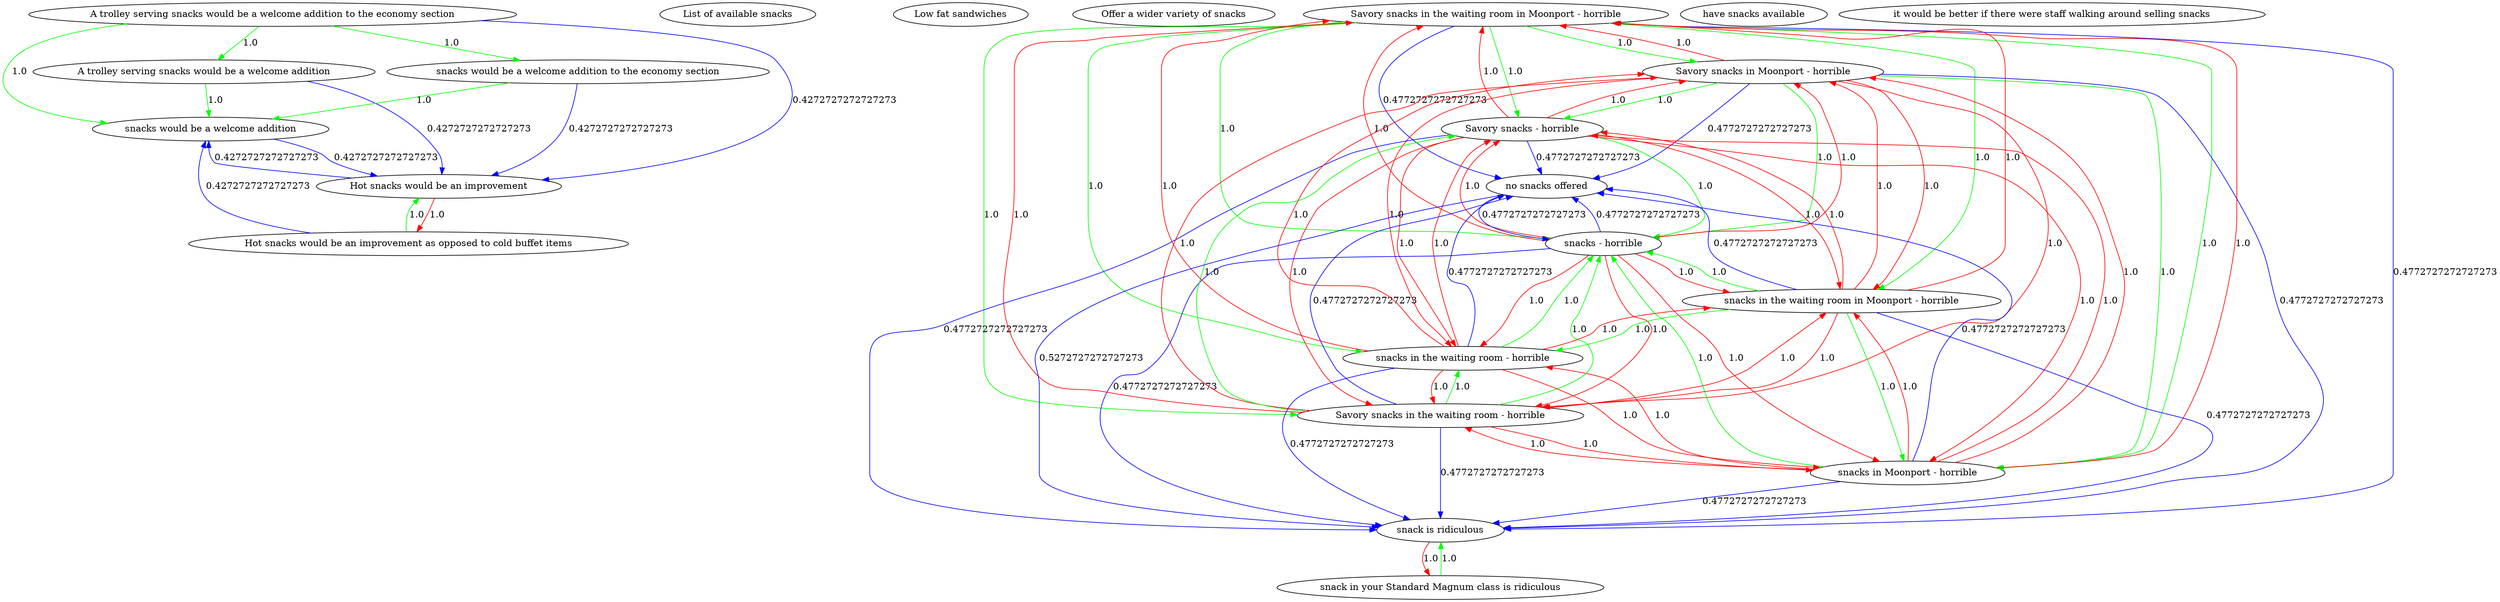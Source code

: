 digraph rawGraph {
"A trolley serving snacks would be a welcome addition to the economy section";"A trolley serving snacks would be a welcome addition";"snacks would be a welcome addition";"snacks would be a welcome addition to the economy section";"Hot snacks would be an improvement as opposed to cold buffet items";"Hot snacks would be an improvement";"List of available snacks";"Low fat sandwiches";"Offer a wider variety of snacks";"Savory snacks in the waiting room in Moonport - horrible";"Savory snacks in Moonport - horrible";"Savory snacks - horrible";"snacks - horrible";"snacks in Moonport - horrible";"Savory snacks in the waiting room - horrible";"snacks in the waiting room - horrible";"snacks in the waiting room in Moonport - horrible";"have snacks available";"it would be better if there were staff walking around selling snacks";"no snacks offered";"snack in your Standard Magnum class is ridiculous";"snack is ridiculous";"A trolley serving snacks would be a welcome addition to the economy section" -> "A trolley serving snacks would be a welcome addition" [label=1.0] [color=green]
"A trolley serving snacks would be a welcome addition" -> "snacks would be a welcome addition" [label=1.0] [color=green]
"A trolley serving snacks would be a welcome addition to the economy section" -> "snacks would be a welcome addition to the economy section" [label=1.0] [color=green]
"snacks would be a welcome addition to the economy section" -> "snacks would be a welcome addition" [label=1.0] [color=green]
"A trolley serving snacks would be a welcome addition to the economy section" -> "snacks would be a welcome addition" [label=1.0] [color=green]
"Hot snacks would be an improvement as opposed to cold buffet items" -> "Hot snacks would be an improvement" [label=1.0] [color=green]
"Hot snacks would be an improvement" -> "Hot snacks would be an improvement as opposed to cold buffet items" [label=1.0] [color=red]
"Hot snacks would be an improvement" -> "snacks would be a welcome addition" [label=0.4272727272727273] [color=blue]
"snacks would be a welcome addition" -> "Hot snacks would be an improvement" [label=0.4272727272727273] [color=blue]
"A trolley serving snacks would be a welcome addition to the economy section" -> "Hot snacks would be an improvement" [label=0.4272727272727273] [color=blue]
"A trolley serving snacks would be a welcome addition" -> "Hot snacks would be an improvement" [label=0.4272727272727273] [color=blue]
"Hot snacks would be an improvement as opposed to cold buffet items" -> "snacks would be a welcome addition" [label=0.4272727272727273] [color=blue]
"Savory snacks in the waiting room in Moonport - horrible" -> "Savory snacks in Moonport - horrible" [label=1.0] [color=green]
"Savory snacks in Moonport - horrible" -> "Savory snacks - horrible" [label=1.0] [color=green]
"Savory snacks - horrible" -> "snacks - horrible" [label=1.0] [color=green]
"Savory snacks in Moonport - horrible" -> "snacks in Moonport - horrible" [label=1.0] [color=green]
"snacks in Moonport - horrible" -> "snacks - horrible" [label=1.0] [color=green]
"Savory snacks in the waiting room in Moonport - horrible" -> "Savory snacks in the waiting room - horrible" [label=1.0] [color=green]
"Savory snacks in the waiting room - horrible" -> "Savory snacks - horrible" [label=1.0] [color=green]
"Savory snacks in the waiting room - horrible" -> "snacks in the waiting room - horrible" [label=1.0] [color=green]
"snacks in the waiting room - horrible" -> "snacks - horrible" [label=1.0] [color=green]
"Savory snacks in the waiting room in Moonport - horrible" -> "snacks in the waiting room in Moonport - horrible" [label=1.0] [color=green]
"snacks in the waiting room in Moonport - horrible" -> "snacks in Moonport - horrible" [label=1.0] [color=green]
"snacks in the waiting room in Moonport - horrible" -> "snacks in the waiting room - horrible" [label=1.0] [color=green]
"Savory snacks in the waiting room in Moonport - horrible" -> "snacks in the waiting room - horrible" [label=1.0] [color=green]
"Savory snacks in the waiting room in Moonport - horrible" -> "Savory snacks - horrible" [label=1.0] [color=green]
"Savory snacks in the waiting room in Moonport - horrible" -> "snacks in Moonport - horrible" [label=1.0] [color=green]
"Savory snacks in Moonport - horrible" -> "snacks - horrible" [label=1.0] [color=green]
"Savory snacks in the waiting room - horrible" -> "snacks - horrible" [label=1.0] [color=green]
"snacks in the waiting room in Moonport - horrible" -> "snacks - horrible" [label=1.0] [color=green]
"Savory snacks in the waiting room in Moonport - horrible" -> "snacks - horrible" [label=1.0] [color=green]
"Savory snacks in Moonport - horrible" -> "Savory snacks in the waiting room in Moonport - horrible" [label=1.0] [color=red]
"Savory snacks in Moonport - horrible" -> "Savory snacks in the waiting room - horrible" [label=1.0] [color=red]
"Savory snacks in Moonport - horrible" -> "snacks in the waiting room - horrible" [label=1.0] [color=red]
"Savory snacks in Moonport - horrible" -> "snacks in the waiting room in Moonport - horrible" [label=1.0] [color=red]
"Savory snacks - horrible" -> "Savory snacks in the waiting room in Moonport - horrible" [label=1.0] [color=red]
"Savory snacks - horrible" -> "Savory snacks in Moonport - horrible" [label=1.0] [color=red]
"Savory snacks - horrible" -> "snacks in Moonport - horrible" [label=1.0] [color=red]
"Savory snacks - horrible" -> "Savory snacks in the waiting room - horrible" [label=1.0] [color=red]
"Savory snacks - horrible" -> "snacks in the waiting room - horrible" [label=1.0] [color=red]
"Savory snacks - horrible" -> "snacks in the waiting room in Moonport - horrible" [label=1.0] [color=red]
"snacks - horrible" -> "Savory snacks in the waiting room in Moonport - horrible" [label=1.0] [color=red]
"snacks - horrible" -> "Savory snacks in Moonport - horrible" [label=1.0] [color=red]
"snacks - horrible" -> "Savory snacks - horrible" [label=1.0] [color=red]
"snacks - horrible" -> "snacks in Moonport - horrible" [label=1.0] [color=red]
"snacks - horrible" -> "Savory snacks in the waiting room - horrible" [label=1.0] [color=red]
"snacks - horrible" -> "snacks in the waiting room - horrible" [label=1.0] [color=red]
"snacks - horrible" -> "snacks in the waiting room in Moonport - horrible" [label=1.0] [color=red]
"snacks in Moonport - horrible" -> "Savory snacks in the waiting room in Moonport - horrible" [label=1.0] [color=red]
"snacks in Moonport - horrible" -> "Savory snacks in Moonport - horrible" [label=1.0] [color=red]
"snacks in Moonport - horrible" -> "Savory snacks - horrible" [label=1.0] [color=red]
"snacks in Moonport - horrible" -> "Savory snacks in the waiting room - horrible" [label=1.0] [color=red]
"snacks in Moonport - horrible" -> "snacks in the waiting room - horrible" [label=1.0] [color=red]
"snacks in Moonport - horrible" -> "snacks in the waiting room in Moonport - horrible" [label=1.0] [color=red]
"Savory snacks in the waiting room - horrible" -> "Savory snacks in the waiting room in Moonport - horrible" [label=1.0] [color=red]
"Savory snacks in the waiting room - horrible" -> "Savory snacks in Moonport - horrible" [label=1.0] [color=red]
"Savory snacks in the waiting room - horrible" -> "snacks in Moonport - horrible" [label=1.0] [color=red]
"Savory snacks in the waiting room - horrible" -> "snacks in the waiting room in Moonport - horrible" [label=1.0] [color=red]
"snacks in the waiting room - horrible" -> "Savory snacks in the waiting room in Moonport - horrible" [label=1.0] [color=red]
"snacks in the waiting room - horrible" -> "Savory snacks in Moonport - horrible" [label=1.0] [color=red]
"snacks in the waiting room - horrible" -> "Savory snacks - horrible" [label=1.0] [color=red]
"snacks in the waiting room - horrible" -> "snacks in Moonport - horrible" [label=1.0] [color=red]
"snacks in the waiting room - horrible" -> "Savory snacks in the waiting room - horrible" [label=1.0] [color=red]
"snacks in the waiting room - horrible" -> "snacks in the waiting room in Moonport - horrible" [label=1.0] [color=red]
"snacks in the waiting room in Moonport - horrible" -> "Savory snacks in the waiting room in Moonport - horrible" [label=1.0] [color=red]
"snacks in the waiting room in Moonport - horrible" -> "Savory snacks in Moonport - horrible" [label=1.0] [color=red]
"snacks in the waiting room in Moonport - horrible" -> "Savory snacks - horrible" [label=1.0] [color=red]
"snacks in the waiting room in Moonport - horrible" -> "Savory snacks in the waiting room - horrible" [label=1.0] [color=red]
"snacks - horrible" -> "no snacks offered" [label=0.4772727272727273] [color=blue]
"no snacks offered" -> "snacks - horrible" [label=0.4772727272727273] [color=blue]
"snack in your Standard Magnum class is ridiculous" -> "snack is ridiculous" [label=1.0] [color=green]
"snack is ridiculous" -> "snack in your Standard Magnum class is ridiculous" [label=1.0] [color=red]
"no snacks offered" -> "snack is ridiculous" [label=0.5272727272727273] [color=blue]
"snacks would be a welcome addition to the economy section" -> "Hot snacks would be an improvement" [label=0.4272727272727273] [color=blue]
"Savory snacks in the waiting room in Moonport - horrible" -> "no snacks offered" [label=0.4772727272727273] [color=blue]
"Savory snacks in Moonport - horrible" -> "no snacks offered" [label=0.4772727272727273] [color=blue]
"Savory snacks - horrible" -> "no snacks offered" [label=0.4772727272727273] [color=blue]
"snacks - horrible" -> "snack is ridiculous" [label=0.4772727272727273] [color=blue]
"snacks in Moonport - horrible" -> "no snacks offered" [label=0.4772727272727273] [color=blue]
"snacks in Moonport - horrible" -> "snack is ridiculous" [label=0.4772727272727273] [color=blue]
"Savory snacks in the waiting room - horrible" -> "no snacks offered" [label=0.4772727272727273] [color=blue]
"Savory snacks in the waiting room - horrible" -> "snack is ridiculous" [label=0.4772727272727273] [color=blue]
"snacks in the waiting room - horrible" -> "no snacks offered" [label=0.4772727272727273] [color=blue]
"snacks in the waiting room - horrible" -> "snack is ridiculous" [label=0.4772727272727273] [color=blue]
"snacks in the waiting room in Moonport - horrible" -> "no snacks offered" [label=0.4772727272727273] [color=blue]
"snacks in the waiting room in Moonport - horrible" -> "snack is ridiculous" [label=0.4772727272727273] [color=blue]
"Savory snacks in the waiting room in Moonport - horrible" -> "snack is ridiculous" [label=0.4772727272727273] [color=blue]
"Savory snacks in Moonport - horrible" -> "snack is ridiculous" [label=0.4772727272727273] [color=blue]
"Savory snacks - horrible" -> "snack is ridiculous" [label=0.4772727272727273] [color=blue]
}